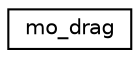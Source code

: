 digraph "Graphical Class Hierarchy"
{
 // INTERACTIVE_SVG=YES
 // LATEX_PDF_SIZE
  edge [fontname="Helvetica",fontsize="10",labelfontname="Helvetica",labelfontsize="10"];
  node [fontname="Helvetica",fontsize="10",shape=record];
  rankdir="LR";
  Node0 [label="mo_drag",height=0.2,width=0.4,color="black", fillcolor="white", style="filled",URL="$interfacemonin__obukhov__mod_1_1mo__drag.html",tooltip="Compute surface drag coefficients."];
}
